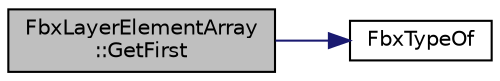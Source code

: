 digraph "FbxLayerElementArray::GetFirst"
{
  edge [fontname="Helvetica",fontsize="10",labelfontname="Helvetica",labelfontsize="10"];
  node [fontname="Helvetica",fontsize="10",shape=record];
  rankdir="LR";
  Node58 [label="FbxLayerElementArray\l::GetFirst",height=0.2,width=0.4,color="black", fillcolor="grey75", style="filled", fontcolor="black"];
  Node58 -> Node59 [color="midnightblue",fontsize="10",style="solid",fontname="Helvetica"];
  Node59 [label="FbxTypeOf",height=0.2,width=0.4,color="black", fillcolor="white", style="filled",URL="$fbxlayer_8h.html#a729662a11e394d8121317d19cb7c5fab"];
}
